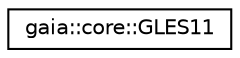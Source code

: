 digraph G
{
  edge [fontname="Helvetica",fontsize="10",labelfontname="Helvetica",labelfontsize="10"];
  node [fontname="Helvetica",fontsize="10",shape=record];
  rankdir=LR;
  Node1 [label="gaia::core::GLES11",height=0.2,width=0.4,color="black", fillcolor="white", style="filled",URL="$d4/d12/classgaia_1_1core_1_1_g_l_e_s11.html"];
}
